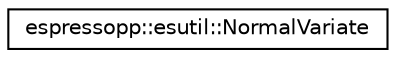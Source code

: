 digraph G
{
  edge [fontname="Helvetica",fontsize="10",labelfontname="Helvetica",labelfontsize="10"];
  node [fontname="Helvetica",fontsize="10",shape=record];
  rankdir="LR";
  Node1 [label="espressopp::esutil::NormalVariate",height=0.2,width=0.4,color="black", fillcolor="white", style="filled",URL="$classespressopp_1_1esutil_1_1NormalVariate.html",tooltip="This class generates normal distributed random variates."];
}
